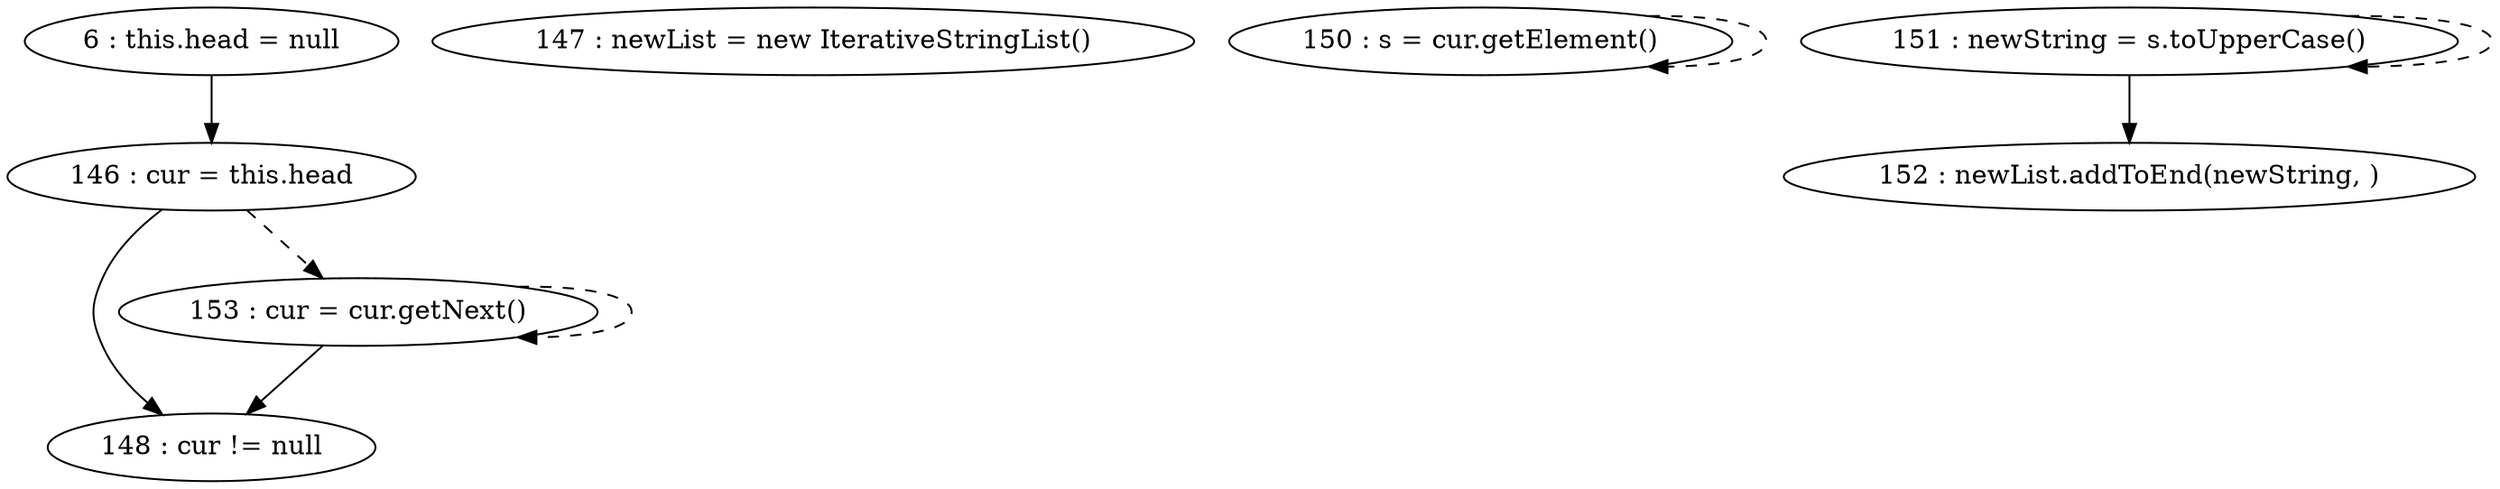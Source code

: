 digraph G {
"6 : this.head = null"
"6 : this.head = null" -> "146 : cur = this.head"
"146 : cur = this.head"
"146 : cur = this.head" -> "148 : cur != null"
"146 : cur = this.head" -> "153 : cur = cur.getNext()" [style=dashed]
"147 : newList = new IterativeStringList()"
"148 : cur != null"
"150 : s = cur.getElement()"
"150 : s = cur.getElement()" -> "150 : s = cur.getElement()" [style=dashed]
"151 : newString = s.toUpperCase()"
"151 : newString = s.toUpperCase()" -> "152 : newList.addToEnd(newString, )"
"151 : newString = s.toUpperCase()" -> "151 : newString = s.toUpperCase()" [style=dashed]
"152 : newList.addToEnd(newString, )"
"153 : cur = cur.getNext()"
"153 : cur = cur.getNext()" -> "148 : cur != null"
"153 : cur = cur.getNext()" -> "153 : cur = cur.getNext()" [style=dashed]
"148 : cur != null"
}